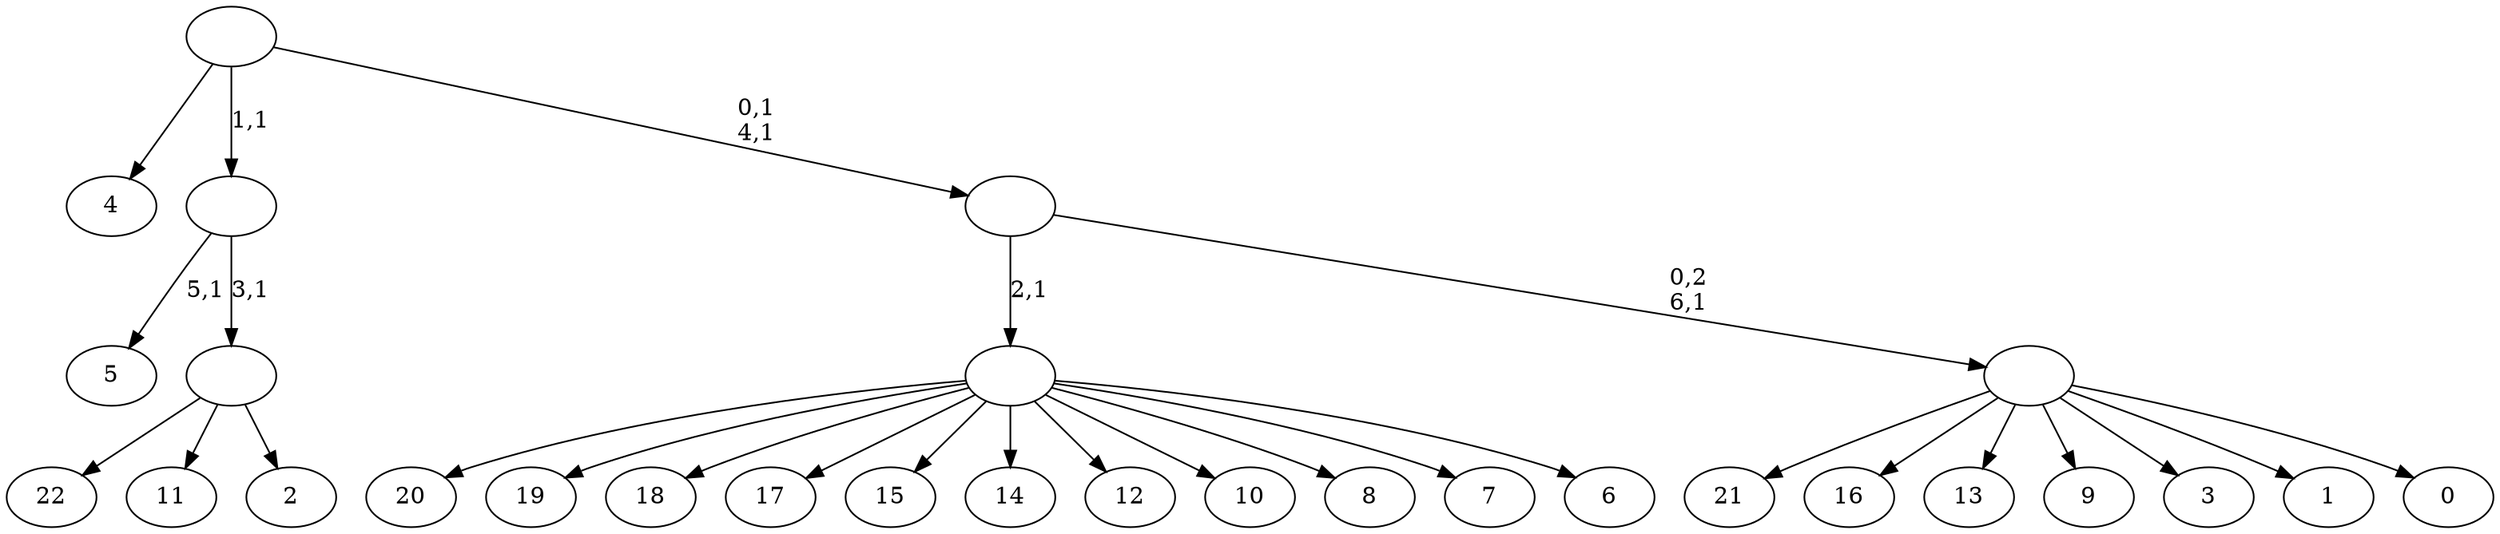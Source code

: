 digraph T {
	30 [label="22"]
	29 [label="21"]
	28 [label="20"]
	27 [label="19"]
	26 [label="18"]
	25 [label="17"]
	24 [label="16"]
	23 [label="15"]
	22 [label="14"]
	21 [label="13"]
	20 [label="12"]
	19 [label="11"]
	18 [label="10"]
	17 [label="9"]
	16 [label="8"]
	15 [label="7"]
	14 [label="6"]
	13 [label=""]
	12 [label="5"]
	10 [label="4"]
	9 [label="3"]
	8 [label="2"]
	7 [label=""]
	6 [label=""]
	5 [label="1"]
	4 [label="0"]
	3 [label=""]
	2 [label=""]
	0 [label=""]
	13 -> 28 [label=""]
	13 -> 27 [label=""]
	13 -> 26 [label=""]
	13 -> 25 [label=""]
	13 -> 23 [label=""]
	13 -> 22 [label=""]
	13 -> 20 [label=""]
	13 -> 18 [label=""]
	13 -> 16 [label=""]
	13 -> 15 [label=""]
	13 -> 14 [label=""]
	7 -> 30 [label=""]
	7 -> 19 [label=""]
	7 -> 8 [label=""]
	6 -> 12 [label="5,1"]
	6 -> 7 [label="3,1"]
	3 -> 29 [label=""]
	3 -> 24 [label=""]
	3 -> 21 [label=""]
	3 -> 17 [label=""]
	3 -> 9 [label=""]
	3 -> 5 [label=""]
	3 -> 4 [label=""]
	2 -> 13 [label="2,1"]
	2 -> 3 [label="0,2\n6,1"]
	0 -> 2 [label="0,1\n4,1"]
	0 -> 10 [label=""]
	0 -> 6 [label="1,1"]
}

